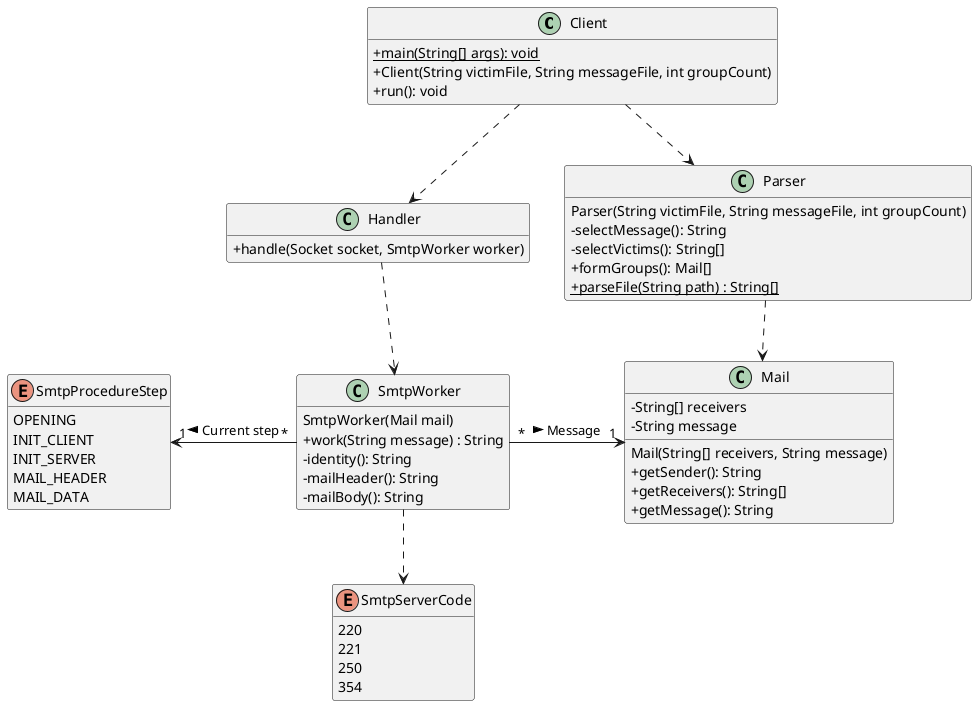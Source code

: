 @startuml
'https://plantuml.com/class-diagram
skinparam classAttributeIconSize 0
skinparam groupInheritance 3
hide empty methods
hide empty members

class Client {
    {static} + main(String[] args): void
    + Client(String victimFile, String messageFile, int groupCount)
    + run(): void
}

class Handler {
    + handle(Socket socket, SmtpWorker worker)
}

class SmtpWorker {
    SmtpWorker(Mail mail)
    + work(String message) : String
    - identity(): String
    - mailHeader(): String
    - mailBody(): String
}

enum SmtpProcedureStep {
    OPENING
    INIT_CLIENT
    INIT_SERVER
    MAIL_HEADER
    MAIL_DATA
}

enum SmtpServerCode {
    220
    221
    250
    354
}

class Parser {
    Parser(String victimFile, String messageFile, int groupCount)
    - selectMessage(): String
    - selectVictims(): String[]
    + formGroups(): Mail[]
    {static} + parseFile(String path) : String[]
}

class Mail {
    - String[] receivers
    - String message

    Mail(String[] receivers, String message)
    + getSender(): String
    + getReceivers(): String[]
    + getMessage(): String
}


Client ..> Handler
Client ..> Parser
Handler .down.> SmtpWorker
Parser ..> Mail
SmtpWorker "*" -right-> "1" Mail : "Message >"
SmtpWorker "*" -left-> "1" SmtpProcedureStep : "Current step >"
SmtpWorker .down.> SmtpServerCode
@enduml